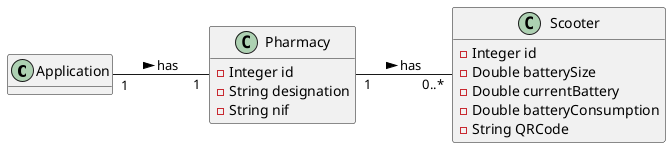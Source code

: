 @startuml
hide methods
left to right direction






class Application {

}



class Pharmacy {
    -Integer id
    -String designation
    -String nif
}


class Scooter {
    -Integer id
    -Double batterySize
    -Double currentBattery
    -Double batteryConsumption
    -String QRCode
}

Application "1" -- "1" Pharmacy: has >
Pharmacy "1" -- "0..*" Scooter: has >

@enduml
